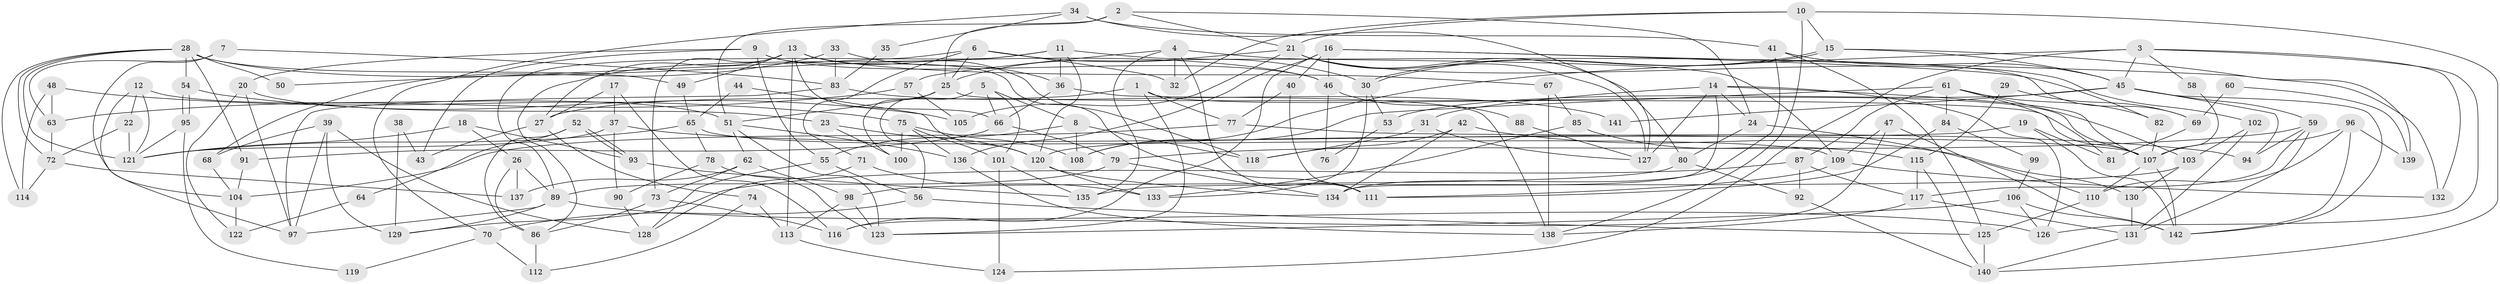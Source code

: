 // Generated by graph-tools (version 1.1) at 2025/35/03/09/25 02:35:58]
// undirected, 142 vertices, 284 edges
graph export_dot {
graph [start="1"]
  node [color=gray90,style=filled];
  1;
  2;
  3;
  4;
  5;
  6;
  7;
  8;
  9;
  10;
  11;
  12;
  13;
  14;
  15;
  16;
  17;
  18;
  19;
  20;
  21;
  22;
  23;
  24;
  25;
  26;
  27;
  28;
  29;
  30;
  31;
  32;
  33;
  34;
  35;
  36;
  37;
  38;
  39;
  40;
  41;
  42;
  43;
  44;
  45;
  46;
  47;
  48;
  49;
  50;
  51;
  52;
  53;
  54;
  55;
  56;
  57;
  58;
  59;
  60;
  61;
  62;
  63;
  64;
  65;
  66;
  67;
  68;
  69;
  70;
  71;
  72;
  73;
  74;
  75;
  76;
  77;
  78;
  79;
  80;
  81;
  82;
  83;
  84;
  85;
  86;
  87;
  88;
  89;
  90;
  91;
  92;
  93;
  94;
  95;
  96;
  97;
  98;
  99;
  100;
  101;
  102;
  103;
  104;
  105;
  106;
  107;
  108;
  109;
  110;
  111;
  112;
  113;
  114;
  115;
  116;
  117;
  118;
  119;
  120;
  121;
  122;
  123;
  124;
  125;
  126;
  127;
  128;
  129;
  130;
  131;
  132;
  133;
  134;
  135;
  136;
  137;
  138;
  139;
  140;
  141;
  142;
  1 -- 77;
  1 -- 107;
  1 -- 27;
  1 -- 123;
  2 -- 25;
  2 -- 21;
  2 -- 24;
  2 -- 51;
  3 -- 132;
  3 -- 126;
  3 -- 45;
  3 -- 58;
  3 -- 108;
  3 -- 124;
  4 -- 135;
  4 -- 109;
  4 -- 32;
  4 -- 57;
  4 -- 111;
  5 -- 8;
  5 -- 66;
  5 -- 56;
  5 -- 101;
  6 -- 30;
  6 -- 25;
  6 -- 32;
  6 -- 50;
  6 -- 71;
  7 -- 63;
  7 -- 104;
  7 -- 83;
  8 -- 55;
  8 -- 108;
  8 -- 118;
  9 -- 20;
  9 -- 46;
  9 -- 43;
  9 -- 55;
  9 -- 111;
  10 -- 32;
  10 -- 140;
  10 -- 15;
  10 -- 21;
  10 -- 138;
  11 -- 86;
  11 -- 36;
  11 -- 69;
  11 -- 89;
  11 -- 120;
  12 -- 121;
  12 -- 51;
  12 -- 22;
  12 -- 97;
  13 -- 67;
  13 -- 66;
  13 -- 27;
  13 -- 49;
  13 -- 73;
  13 -- 113;
  13 -- 118;
  14 -- 134;
  14 -- 24;
  14 -- 31;
  14 -- 107;
  14 -- 126;
  14 -- 127;
  15 -- 30;
  15 -- 30;
  15 -- 45;
  15 -- 139;
  16 -- 136;
  16 -- 82;
  16 -- 40;
  16 -- 46;
  16 -- 116;
  16 -- 132;
  17 -- 116;
  17 -- 27;
  17 -- 37;
  18 -- 121;
  18 -- 93;
  18 -- 26;
  19 -- 142;
  19 -- 120;
  19 -- 81;
  20 -- 23;
  20 -- 97;
  20 -- 122;
  21 -- 127;
  21 -- 25;
  21 -- 80;
  21 -- 102;
  21 -- 105;
  22 -- 72;
  22 -- 121;
  23 -- 100;
  23 -- 120;
  24 -- 110;
  24 -- 80;
  25 -- 51;
  25 -- 100;
  25 -- 107;
  26 -- 89;
  26 -- 86;
  26 -- 137;
  27 -- 43;
  27 -- 74;
  28 -- 121;
  28 -- 114;
  28 -- 46;
  28 -- 49;
  28 -- 50;
  28 -- 54;
  28 -- 72;
  28 -- 91;
  29 -- 69;
  29 -- 115;
  30 -- 133;
  30 -- 53;
  31 -- 118;
  31 -- 127;
  33 -- 36;
  33 -- 83;
  33 -- 68;
  34 -- 41;
  34 -- 127;
  34 -- 35;
  34 -- 70;
  35 -- 83;
  36 -- 138;
  36 -- 66;
  37 -- 121;
  37 -- 90;
  37 -- 94;
  38 -- 129;
  38 -- 43;
  39 -- 97;
  39 -- 128;
  39 -- 68;
  39 -- 129;
  40 -- 111;
  40 -- 77;
  41 -- 45;
  41 -- 125;
  41 -- 134;
  42 -- 134;
  42 -- 118;
  42 -- 130;
  44 -- 120;
  44 -- 65;
  45 -- 53;
  45 -- 59;
  45 -- 94;
  45 -- 141;
  45 -- 142;
  46 -- 76;
  46 -- 88;
  47 -- 142;
  47 -- 116;
  47 -- 109;
  48 -- 75;
  48 -- 63;
  48 -- 114;
  49 -- 65;
  51 -- 123;
  51 -- 62;
  51 -- 136;
  52 -- 86;
  52 -- 93;
  52 -- 93;
  52 -- 64;
  53 -- 76;
  54 -- 95;
  54 -- 95;
  54 -- 105;
  55 -- 56;
  55 -- 128;
  56 -- 125;
  56 -- 70;
  57 -- 105;
  57 -- 63;
  58 -- 107;
  59 -- 94;
  59 -- 79;
  59 -- 117;
  59 -- 131;
  60 -- 69;
  60 -- 139;
  61 -- 108;
  61 -- 87;
  61 -- 81;
  61 -- 82;
  61 -- 84;
  61 -- 103;
  62 -- 98;
  62 -- 73;
  62 -- 137;
  63 -- 72;
  64 -- 122;
  65 -- 109;
  65 -- 78;
  65 -- 121;
  66 -- 91;
  66 -- 79;
  67 -- 85;
  67 -- 138;
  68 -- 104;
  69 -- 81;
  70 -- 112;
  70 -- 119;
  71 -- 128;
  71 -- 133;
  72 -- 137;
  72 -- 114;
  73 -- 86;
  73 -- 116;
  74 -- 112;
  74 -- 113;
  75 -- 101;
  75 -- 136;
  75 -- 100;
  75 -- 108;
  77 -- 107;
  77 -- 104;
  78 -- 123;
  78 -- 90;
  79 -- 89;
  79 -- 134;
  80 -- 92;
  80 -- 98;
  82 -- 107;
  83 -- 97;
  83 -- 141;
  84 -- 111;
  84 -- 99;
  85 -- 133;
  85 -- 115;
  86 -- 112;
  87 -- 117;
  87 -- 129;
  87 -- 92;
  88 -- 127;
  89 -- 126;
  89 -- 97;
  89 -- 129;
  90 -- 128;
  91 -- 104;
  92 -- 140;
  93 -- 135;
  95 -- 121;
  95 -- 119;
  96 -- 107;
  96 -- 142;
  96 -- 110;
  96 -- 139;
  98 -- 113;
  98 -- 123;
  99 -- 106;
  101 -- 124;
  101 -- 135;
  102 -- 103;
  102 -- 131;
  103 -- 130;
  103 -- 135;
  104 -- 122;
  106 -- 142;
  106 -- 123;
  106 -- 126;
  107 -- 110;
  107 -- 142;
  109 -- 111;
  109 -- 132;
  110 -- 125;
  113 -- 124;
  115 -- 117;
  115 -- 140;
  117 -- 131;
  117 -- 138;
  120 -- 134;
  120 -- 133;
  125 -- 140;
  130 -- 131;
  131 -- 140;
  136 -- 138;
}
